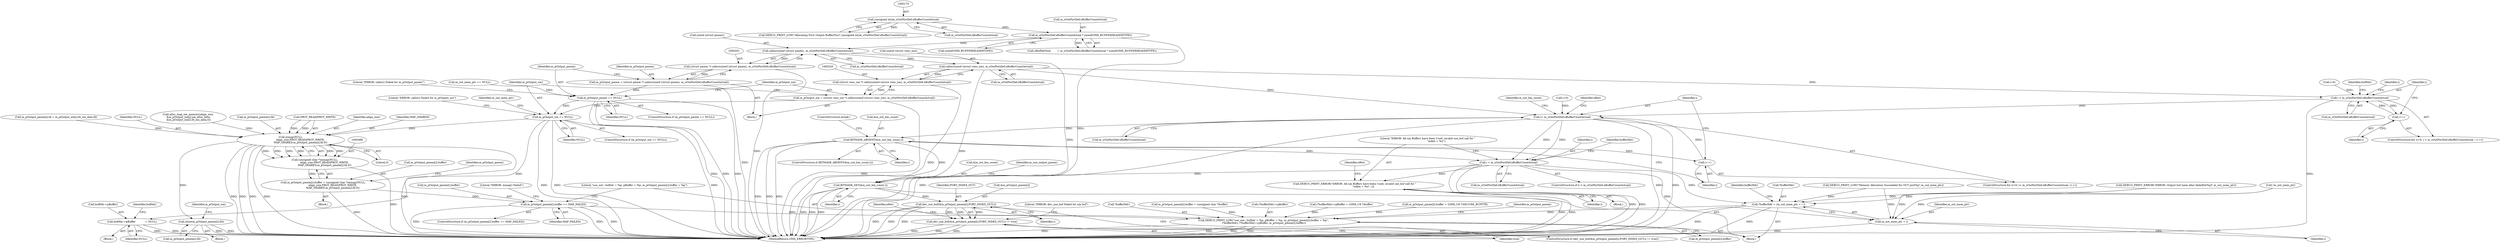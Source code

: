digraph "0_Android_89913d7df36dbeb458ce165856bd6505a2ec647d_0@API" {
"1000202" [label="(Call,calloc(sizeof (struct pmem), m_sOutPortDef.nBufferCountActual))"];
"1000176" [label="(Call,m_sOutPortDef.nBufferCountActual * sizeof(OMX_BUFFERHEADERTYPE))"];
"1000169" [label="(Call,(unsigned int)m_sOutPortDef.nBufferCountActual)"];
"1000200" [label="(Call,(struct pmem *) calloc(sizeof (struct pmem), m_sOutPortDef.nBufferCountActual))"];
"1000198" [label="(Call,m_pOutput_pmem = (struct pmem *) calloc(sizeof (struct pmem), m_sOutPortDef.nBufferCountActual))"];
"1000209" [label="(Call,m_pOutput_pmem == NULL)"];
"1000228" [label="(Call,m_pOutput_ion == NULL)"];
"1000290" [label="(Call,bufHdr->pBuffer            = NULL)"];
"1000497" [label="(Call,mmap(NULL,\n                        align_size,PROT_READ|PROT_WRITE,\n                        MAP_SHARED,m_pOutput_pmem[i].fd,0))"];
"1000495" [label="(Call,(unsigned char *)mmap(NULL,\n                        align_size,PROT_READ|PROT_WRITE,\n                        MAP_SHARED,m_pOutput_pmem[i].fd,0))"];
"1000489" [label="(Call,m_pOutput_pmem[i].buffer = (unsigned char *)mmap(NULL,\n                        align_size,PROT_READ|PROT_WRITE,\n                        MAP_SHARED,m_pOutput_pmem[i].fd,0))"];
"1000511" [label="(Call,m_pOutput_pmem[i].buffer == MAP_FAILED)"];
"1000608" [label="(Call,DEBUG_PRINT_LOW(\"use_out:: bufhdr = %p, pBuffer = %p, m_pOutput_pmem[i].buffer = %p\",\n (*bufferHdr), (*bufferHdr)->pBuffer, m_pOutput_pmem[i].buffer))"];
"1000521" [label="(Call,close(m_pOutput_pmem[i].fd))"];
"1000221" [label="(Call,calloc(sizeof (struct venc_ion), m_sOutPortDef.nBufferCountActual))"];
"1000219" [label="(Call,(struct venc_ion *) calloc(sizeof (struct venc_ion), m_sOutPortDef.nBufferCountActual))"];
"1000217" [label="(Call,m_pOutput_ion = (struct venc_ion *) calloc(sizeof (struct venc_ion), m_sOutPortDef.nBufferCountActual))"];
"1000249" [label="(Call,i < m_sOutPortDef.nBufferCountActual)"];
"1000254" [label="(Call,i++)"];
"1000344" [label="(Call,i< m_sOutPortDef.nBufferCountActual)"];
"1000353" [label="(Call,BITMASK_ABSENT(&m_out_bm_count,i))"];
"1000349" [label="(Call,i++)"];
"1000365" [label="(Call,i < m_sOutPortDef.nBufferCountActual)"];
"1000371" [label="(Call,*bufferHdr = (m_out_mem_ptr + i ))"];
"1000374" [label="(Call,m_out_mem_ptr + i)"];
"1000391" [label="(Call,BITMASK_SET(&m_out_bm_count,i))"];
"1000623" [label="(Call,dev_use_buf(&m_pOutput_pmem[i],PORT_INDEX_OUT,i))"];
"1000622" [label="(Call,dev_use_buf(&m_pOutput_pmem[i],PORT_INDEX_OUT,i) != true)"];
"1000638" [label="(Call,DEBUG_PRINT_ERROR(\"ERROR: All o/p Buffers have been Used, invalid use_buf call for \"\n                     \"index = %u\", i))"];
"1000167" [label="(Call,DEBUG_PRINT_LOW(\"Allocating First Output Buffer(%u)\",(unsigned int)m_sOutPortDef.nBufferCountActual))"];
"1000512" [label="(Call,m_pOutput_pmem[i].buffer)"];
"1000169" [label="(Call,(unsigned int)m_sOutPortDef.nBufferCountActual)"];
"1000159" [label="(Block,)"];
"1000296" [label="(Identifier,bufHdr)"];
"1000639" [label="(Literal,\"ERROR: All o/p Buffers have been Used, invalid use_buf call for \"\n                     \"index = %u\")"];
"1000340" [label="(ControlStructure,for (i=0; i< m_sOutPortDef.nBufferCountActual; i++))"];
"1000366" [label="(Identifier,i)"];
"1000345" [label="(Identifier,i)"];
"1000230" [label="(Identifier,NULL)"];
"1000157" [label="(Call,!m_out_mem_ptr)"];
"1000630" [label="(Identifier,true)"];
"1000626" [label="(Identifier,m_pOutput_pmem)"];
"1000334" [label="(Call,DEBUG_PRINT_ERROR(\"ERROR: Output buf mem alloc failed[0x%p]\",m_out_mem_ptr))"];
"1000371" [label="(Call,*bufferHdr = (m_out_mem_ptr + i ))"];
"1000211" [label="(Identifier,NULL)"];
"1000610" [label="(Call,*bufferHdr)"];
"1000373" [label="(Identifier,bufferHdr)"];
"1000621" [label="(ControlStructure,if (dev_use_buf(&m_pOutput_pmem[i],PORT_INDEX_OUT,i) != true))"];
"1000199" [label="(Identifier,m_pOutput_pmem)"];
"1000517" [label="(Identifier,MAP_FAILED)"];
"1000242" [label="(Call,DEBUG_PRINT_LOW(\"Memory Allocation Succeeded for OUT port%p\",m_out_mem_ptr))"];
"1000391" [label="(Call,BITMASK_SET(&m_out_bm_count,i))"];
"1000221" [label="(Call,calloc(sizeof (struct venc_ion), m_sOutPortDef.nBufferCountActual))"];
"1000497" [label="(Call,mmap(NULL,\n                        align_size,PROT_READ|PROT_WRITE,\n                        MAP_SHARED,m_pOutput_pmem[i].fd,0))"];
"1000210" [label="(Identifier,m_pOutput_pmem)"];
"1000509" [label="(Literal,0)"];
"1000171" [label="(Call,m_sOutPortDef.nBufferCountActual)"];
"1000190" [label="(Call,m_out_mem_ptr == NULL)"];
"1000504" [label="(Call,m_pOutput_pmem[i].fd)"];
"1000217" [label="(Call,m_pOutput_ion = (struct venc_ion *) calloc(sizeof (struct venc_ion), m_sOutPortDef.nBufferCountActual))"];
"1000520" [label="(Literal,\"ERROR: mmap() Failed\")"];
"1000367" [label="(Call,m_sOutPortDef.nBufferCountActual)"];
"1000259" [label="(Identifier,bufHdr)"];
"1000645" [label="(Identifier,eRet)"];
"1000250" [label="(Identifier,i)"];
"1000342" [label="(Identifier,i)"];
"1000354" [label="(Call,&m_out_bm_count)"];
"1000394" [label="(Identifier,i)"];
"1000202" [label="(Call,calloc(sizeof (struct pmem), m_sOutPortDef.nBufferCountActual))"];
"1000229" [label="(Identifier,m_pOutput_ion)"];
"1000500" [label="(Call,PROT_READ|PROT_WRITE)"];
"1000495" [label="(Call,(unsigned char *)mmap(NULL,\n                        align_size,PROT_READ|PROT_WRITE,\n                        MAP_SHARED,m_pOutput_pmem[i].fd,0))"];
"1000623" [label="(Call,dev_use_buf(&m_pOutput_pmem[i],PORT_INDEX_OUT,i))"];
"1000588" [label="(Call,m_pOutput_pmem[i].buffer = (unsigned char *)buffer)"];
"1000499" [label="(Identifier,align_size)"];
"1000349" [label="(Call,i++)"];
"1000350" [label="(Identifier,i)"];
"1000510" [label="(ControlStructure,if (m_pOutput_pmem[i].buffer == MAP_FAILED))"];
"1000344" [label="(Call,i< m_sOutPortDef.nBufferCountActual)"];
"1000208" [label="(ControlStructure,if (m_pOutput_pmem == NULL))"];
"1000370" [label="(Block,)"];
"1000353" [label="(Call,BITMASK_ABSENT(&m_out_bm_count,i))"];
"1000352" [label="(ControlStructure,if (BITMASK_ABSENT(&m_out_bm_count,i)))"];
"1000356" [label="(Identifier,i)"];
"1000522" [label="(Call,m_pOutput_pmem[i].fd)"];
"1000346" [label="(Call,m_sOutPortDef.nBufferCountActual)"];
"1000488" [label="(Block,)"];
"1000612" [label="(Call,(*bufferHdr)->pBuffer)"];
"1000233" [label="(Literal,\"ERROR: calloc() Failed for m_pOutput_ion\")"];
"1000237" [label="(Identifier,m_out_mem_ptr)"];
"1000374" [label="(Call,m_out_mem_ptr + i)"];
"1000377" [label="(Call,(*bufferHdr)->pBuffer = (OMX_U8 *)buffer)"];
"1000514" [label="(Identifier,m_pOutput_pmem)"];
"1000476" [label="(Call,m_pOutput_pmem[i].buffer = (OMX_U8 *)SECURE_BUFPTR)"];
"1000376" [label="(Identifier,i)"];
"1000633" [label="(Literal,\"ERROR: dev_use_buf Failed for o/p buf\")"];
"1000609" [label="(Literal,\"use_out:: bufhdr = %p, pBuffer = %p, m_pOutput_pmem[i].buffer = %p\")"];
"1000637" [label="(Block,)"];
"1000392" [label="(Call,&m_out_bm_count)"];
"1000209" [label="(Call,m_pOutput_pmem == NULL)"];
"1000521" [label="(Call,close(m_pOutput_pmem[i].fd))"];
"1000511" [label="(Call,m_pOutput_pmem[i].buffer == MAP_FAILED)"];
"1000177" [label="(Call,m_sOutPortDef.nBufferCountActual)"];
"1000642" [label="(Identifier,eRet)"];
"1000365" [label="(Call,i < m_sOutPortDef.nBufferCountActual)"];
"1000246" [label="(Call,i=0)"];
"1000372" [label="(Call,*bufferHdr)"];
"1000290" [label="(Call,bufHdr->pBuffer            = NULL)"];
"1000503" [label="(Identifier,MAP_SHARED)"];
"1000180" [label="(Call,sizeof(OMX_BUFFERHEADERTYPE))"];
"1000205" [label="(Call,m_sOutPortDef.nBufferCountActual)"];
"1000254" [label="(Call,i++)"];
"1000380" [label="(Identifier,bufferHdr)"];
"1000361" [label="(Identifier,eRet)"];
"1000249" [label="(Call,i < m_sOutPortDef.nBufferCountActual)"];
"1000256" [label="(Block,)"];
"1000203" [label="(Call,sizeof (struct pmem))"];
"1000219" [label="(Call,(struct venc_ion *) calloc(sizeof (struct venc_ion), m_sOutPortDef.nBufferCountActual))"];
"1000608" [label="(Call,DEBUG_PRINT_LOW(\"use_out:: bufhdr = %p, pBuffer = %p, m_pOutput_pmem[i].buffer = %p\",\n (*bufferHdr), (*bufferHdr)->pBuffer, m_pOutput_pmem[i].buffer))"];
"1000375" [label="(Identifier,m_out_mem_ptr)"];
"1000251" [label="(Call,m_sOutPortDef.nBufferCountActual)"];
"1000214" [label="(Literal,\"ERROR: calloc() Failed for m_pOutput_pmem\")"];
"1000198" [label="(Call,m_pOutput_pmem = (struct pmem *) calloc(sizeof (struct pmem), m_sOutPortDef.nBufferCountActual))"];
"1000174" [label="(Call,nBufHdrSize        = m_sOutPortDef.nBufferCountActual * sizeof(OMX_BUFFERHEADERTYPE))"];
"1000364" [label="(ControlStructure,if (i < m_sOutPortDef.nBufferCountActual))"];
"1000628" [label="(Identifier,PORT_INDEX_OUT)"];
"1000224" [label="(Call,m_sOutPortDef.nBufferCountActual)"];
"1000255" [label="(Identifier,i)"];
"1000638" [label="(Call,DEBUG_PRINT_ERROR(\"ERROR: All o/p Buffers have been Used, invalid use_buf call for \"\n                     \"index = %u\", i))"];
"1000176" [label="(Call,m_sOutPortDef.nBufferCountActual * sizeof(OMX_BUFFERHEADERTYPE))"];
"1000447" [label="(Call,m_pOutput_pmem[i].fd = m_pOutput_ion[i].fd_ion_data.fd)"];
"1000358" [label="(ControlStructure,break;)"];
"1000616" [label="(Call,m_pOutput_pmem[i].buffer)"];
"1000397" [label="(Identifier,m_use_output_pmem)"];
"1000640" [label="(Identifier,i)"];
"1000222" [label="(Call,sizeof (struct venc_ion))"];
"1000490" [label="(Call,m_pOutput_pmem[i].buffer)"];
"1000498" [label="(Identifier,NULL)"];
"1000530" [label="(Identifier,m_pOutput_ion)"];
"1000200" [label="(Call,(struct pmem *) calloc(sizeof (struct pmem), m_sOutPortDef.nBufferCountActual))"];
"1000294" [label="(Identifier,NULL)"];
"1000355" [label="(Identifier,m_out_bm_count)"];
"1000218" [label="(Identifier,m_pOutput_ion)"];
"1000419" [label="(Call,alloc_map_ion_memory(align_size,\n &m_pOutput_ion[i].ion_alloc_data,\n &m_pOutput_ion[i].fd_ion_data,0))"];
"1000341" [label="(Call,i=0)"];
"1000518" [label="(Block,)"];
"1000228" [label="(Call,m_pOutput_ion == NULL)"];
"1000646" [label="(MethodReturn,OMX_ERRORTYPE)"];
"1000291" [label="(Call,bufHdr->pBuffer)"];
"1000622" [label="(Call,dev_use_buf(&m_pOutput_pmem[i],PORT_INDEX_OUT,i) != true)"];
"1000245" [label="(ControlStructure,for (i=0; i < m_sOutPortDef.nBufferCountActual ; i++))"];
"1000624" [label="(Call,&m_pOutput_pmem[i])"];
"1000489" [label="(Call,m_pOutput_pmem[i].buffer = (unsigned char *)mmap(NULL,\n                        align_size,PROT_READ|PROT_WRITE,\n                        MAP_SHARED,m_pOutput_pmem[i].fd,0))"];
"1000629" [label="(Identifier,i)"];
"1000227" [label="(ControlStructure,if (m_pOutput_ion == NULL))"];
"1000202" -> "1000200"  [label="AST: "];
"1000202" -> "1000205"  [label="CFG: "];
"1000203" -> "1000202"  [label="AST: "];
"1000205" -> "1000202"  [label="AST: "];
"1000200" -> "1000202"  [label="CFG: "];
"1000202" -> "1000646"  [label="DDG: "];
"1000202" -> "1000200"  [label="DDG: "];
"1000176" -> "1000202"  [label="DDG: "];
"1000202" -> "1000221"  [label="DDG: "];
"1000176" -> "1000174"  [label="AST: "];
"1000176" -> "1000180"  [label="CFG: "];
"1000177" -> "1000176"  [label="AST: "];
"1000180" -> "1000176"  [label="AST: "];
"1000174" -> "1000176"  [label="CFG: "];
"1000176" -> "1000646"  [label="DDG: "];
"1000176" -> "1000174"  [label="DDG: "];
"1000169" -> "1000176"  [label="DDG: "];
"1000169" -> "1000167"  [label="AST: "];
"1000169" -> "1000171"  [label="CFG: "];
"1000170" -> "1000169"  [label="AST: "];
"1000171" -> "1000169"  [label="AST: "];
"1000167" -> "1000169"  [label="CFG: "];
"1000169" -> "1000167"  [label="DDG: "];
"1000200" -> "1000198"  [label="AST: "];
"1000201" -> "1000200"  [label="AST: "];
"1000198" -> "1000200"  [label="CFG: "];
"1000200" -> "1000646"  [label="DDG: "];
"1000200" -> "1000198"  [label="DDG: "];
"1000198" -> "1000159"  [label="AST: "];
"1000199" -> "1000198"  [label="AST: "];
"1000210" -> "1000198"  [label="CFG: "];
"1000198" -> "1000646"  [label="DDG: "];
"1000198" -> "1000209"  [label="DDG: "];
"1000209" -> "1000208"  [label="AST: "];
"1000209" -> "1000211"  [label="CFG: "];
"1000210" -> "1000209"  [label="AST: "];
"1000211" -> "1000209"  [label="AST: "];
"1000214" -> "1000209"  [label="CFG: "];
"1000218" -> "1000209"  [label="CFG: "];
"1000209" -> "1000646"  [label="DDG: "];
"1000209" -> "1000646"  [label="DDG: "];
"1000209" -> "1000646"  [label="DDG: "];
"1000190" -> "1000209"  [label="DDG: "];
"1000209" -> "1000228"  [label="DDG: "];
"1000228" -> "1000227"  [label="AST: "];
"1000228" -> "1000230"  [label="CFG: "];
"1000229" -> "1000228"  [label="AST: "];
"1000230" -> "1000228"  [label="AST: "];
"1000233" -> "1000228"  [label="CFG: "];
"1000237" -> "1000228"  [label="CFG: "];
"1000228" -> "1000646"  [label="DDG: "];
"1000228" -> "1000646"  [label="DDG: "];
"1000228" -> "1000646"  [label="DDG: "];
"1000217" -> "1000228"  [label="DDG: "];
"1000228" -> "1000290"  [label="DDG: "];
"1000228" -> "1000497"  [label="DDG: "];
"1000290" -> "1000256"  [label="AST: "];
"1000290" -> "1000294"  [label="CFG: "];
"1000291" -> "1000290"  [label="AST: "];
"1000294" -> "1000290"  [label="AST: "];
"1000296" -> "1000290"  [label="CFG: "];
"1000290" -> "1000646"  [label="DDG: "];
"1000290" -> "1000646"  [label="DDG: "];
"1000497" -> "1000495"  [label="AST: "];
"1000497" -> "1000509"  [label="CFG: "];
"1000498" -> "1000497"  [label="AST: "];
"1000499" -> "1000497"  [label="AST: "];
"1000500" -> "1000497"  [label="AST: "];
"1000503" -> "1000497"  [label="AST: "];
"1000504" -> "1000497"  [label="AST: "];
"1000509" -> "1000497"  [label="AST: "];
"1000495" -> "1000497"  [label="CFG: "];
"1000497" -> "1000646"  [label="DDG: "];
"1000497" -> "1000646"  [label="DDG: "];
"1000497" -> "1000646"  [label="DDG: "];
"1000497" -> "1000646"  [label="DDG: "];
"1000497" -> "1000646"  [label="DDG: "];
"1000497" -> "1000495"  [label="DDG: "];
"1000497" -> "1000495"  [label="DDG: "];
"1000497" -> "1000495"  [label="DDG: "];
"1000497" -> "1000495"  [label="DDG: "];
"1000497" -> "1000495"  [label="DDG: "];
"1000497" -> "1000495"  [label="DDG: "];
"1000419" -> "1000497"  [label="DDG: "];
"1000500" -> "1000497"  [label="DDG: "];
"1000500" -> "1000497"  [label="DDG: "];
"1000447" -> "1000497"  [label="DDG: "];
"1000497" -> "1000521"  [label="DDG: "];
"1000495" -> "1000489"  [label="AST: "];
"1000496" -> "1000495"  [label="AST: "];
"1000489" -> "1000495"  [label="CFG: "];
"1000495" -> "1000646"  [label="DDG: "];
"1000495" -> "1000489"  [label="DDG: "];
"1000489" -> "1000488"  [label="AST: "];
"1000490" -> "1000489"  [label="AST: "];
"1000514" -> "1000489"  [label="CFG: "];
"1000489" -> "1000646"  [label="DDG: "];
"1000489" -> "1000511"  [label="DDG: "];
"1000511" -> "1000510"  [label="AST: "];
"1000511" -> "1000517"  [label="CFG: "];
"1000512" -> "1000511"  [label="AST: "];
"1000517" -> "1000511"  [label="AST: "];
"1000520" -> "1000511"  [label="CFG: "];
"1000609" -> "1000511"  [label="CFG: "];
"1000511" -> "1000646"  [label="DDG: "];
"1000511" -> "1000646"  [label="DDG: "];
"1000511" -> "1000646"  [label="DDG: "];
"1000511" -> "1000608"  [label="DDG: "];
"1000608" -> "1000370"  [label="AST: "];
"1000608" -> "1000616"  [label="CFG: "];
"1000609" -> "1000608"  [label="AST: "];
"1000610" -> "1000608"  [label="AST: "];
"1000612" -> "1000608"  [label="AST: "];
"1000616" -> "1000608"  [label="AST: "];
"1000626" -> "1000608"  [label="CFG: "];
"1000608" -> "1000646"  [label="DDG: "];
"1000608" -> "1000646"  [label="DDG: "];
"1000608" -> "1000646"  [label="DDG: "];
"1000608" -> "1000646"  [label="DDG: "];
"1000371" -> "1000608"  [label="DDG: "];
"1000377" -> "1000608"  [label="DDG: "];
"1000588" -> "1000608"  [label="DDG: "];
"1000476" -> "1000608"  [label="DDG: "];
"1000521" -> "1000518"  [label="AST: "];
"1000521" -> "1000522"  [label="CFG: "];
"1000522" -> "1000521"  [label="AST: "];
"1000530" -> "1000521"  [label="CFG: "];
"1000521" -> "1000646"  [label="DDG: "];
"1000521" -> "1000646"  [label="DDG: "];
"1000221" -> "1000219"  [label="AST: "];
"1000221" -> "1000224"  [label="CFG: "];
"1000222" -> "1000221"  [label="AST: "];
"1000224" -> "1000221"  [label="AST: "];
"1000219" -> "1000221"  [label="CFG: "];
"1000221" -> "1000646"  [label="DDG: "];
"1000221" -> "1000219"  [label="DDG: "];
"1000221" -> "1000249"  [label="DDG: "];
"1000221" -> "1000344"  [label="DDG: "];
"1000219" -> "1000217"  [label="AST: "];
"1000220" -> "1000219"  [label="AST: "];
"1000217" -> "1000219"  [label="CFG: "];
"1000219" -> "1000646"  [label="DDG: "];
"1000219" -> "1000217"  [label="DDG: "];
"1000217" -> "1000159"  [label="AST: "];
"1000218" -> "1000217"  [label="AST: "];
"1000229" -> "1000217"  [label="CFG: "];
"1000217" -> "1000646"  [label="DDG: "];
"1000249" -> "1000245"  [label="AST: "];
"1000249" -> "1000251"  [label="CFG: "];
"1000250" -> "1000249"  [label="AST: "];
"1000251" -> "1000249"  [label="AST: "];
"1000259" -> "1000249"  [label="CFG: "];
"1000342" -> "1000249"  [label="CFG: "];
"1000249" -> "1000646"  [label="DDG: "];
"1000254" -> "1000249"  [label="DDG: "];
"1000246" -> "1000249"  [label="DDG: "];
"1000249" -> "1000254"  [label="DDG: "];
"1000249" -> "1000344"  [label="DDG: "];
"1000254" -> "1000245"  [label="AST: "];
"1000254" -> "1000255"  [label="CFG: "];
"1000255" -> "1000254"  [label="AST: "];
"1000250" -> "1000254"  [label="CFG: "];
"1000344" -> "1000340"  [label="AST: "];
"1000344" -> "1000346"  [label="CFG: "];
"1000345" -> "1000344"  [label="AST: "];
"1000346" -> "1000344"  [label="AST: "];
"1000355" -> "1000344"  [label="CFG: "];
"1000361" -> "1000344"  [label="CFG: "];
"1000344" -> "1000646"  [label="DDG: "];
"1000344" -> "1000646"  [label="DDG: "];
"1000344" -> "1000646"  [label="DDG: "];
"1000341" -> "1000344"  [label="DDG: "];
"1000349" -> "1000344"  [label="DDG: "];
"1000344" -> "1000353"  [label="DDG: "];
"1000344" -> "1000365"  [label="DDG: "];
"1000344" -> "1000365"  [label="DDG: "];
"1000353" -> "1000352"  [label="AST: "];
"1000353" -> "1000356"  [label="CFG: "];
"1000354" -> "1000353"  [label="AST: "];
"1000356" -> "1000353"  [label="AST: "];
"1000358" -> "1000353"  [label="CFG: "];
"1000350" -> "1000353"  [label="CFG: "];
"1000353" -> "1000646"  [label="DDG: "];
"1000353" -> "1000646"  [label="DDG: "];
"1000353" -> "1000646"  [label="DDG: "];
"1000353" -> "1000349"  [label="DDG: "];
"1000353" -> "1000365"  [label="DDG: "];
"1000353" -> "1000391"  [label="DDG: "];
"1000349" -> "1000340"  [label="AST: "];
"1000349" -> "1000350"  [label="CFG: "];
"1000350" -> "1000349"  [label="AST: "];
"1000345" -> "1000349"  [label="CFG: "];
"1000365" -> "1000364"  [label="AST: "];
"1000365" -> "1000367"  [label="CFG: "];
"1000366" -> "1000365"  [label="AST: "];
"1000367" -> "1000365"  [label="AST: "];
"1000373" -> "1000365"  [label="CFG: "];
"1000639" -> "1000365"  [label="CFG: "];
"1000365" -> "1000646"  [label="DDG: "];
"1000365" -> "1000646"  [label="DDG: "];
"1000365" -> "1000371"  [label="DDG: "];
"1000365" -> "1000374"  [label="DDG: "];
"1000365" -> "1000391"  [label="DDG: "];
"1000365" -> "1000638"  [label="DDG: "];
"1000371" -> "1000370"  [label="AST: "];
"1000371" -> "1000374"  [label="CFG: "];
"1000372" -> "1000371"  [label="AST: "];
"1000374" -> "1000371"  [label="AST: "];
"1000380" -> "1000371"  [label="CFG: "];
"1000371" -> "1000646"  [label="DDG: "];
"1000371" -> "1000646"  [label="DDG: "];
"1000334" -> "1000371"  [label="DDG: "];
"1000157" -> "1000371"  [label="DDG: "];
"1000242" -> "1000371"  [label="DDG: "];
"1000374" -> "1000376"  [label="CFG: "];
"1000375" -> "1000374"  [label="AST: "];
"1000376" -> "1000374"  [label="AST: "];
"1000374" -> "1000646"  [label="DDG: "];
"1000334" -> "1000374"  [label="DDG: "];
"1000157" -> "1000374"  [label="DDG: "];
"1000242" -> "1000374"  [label="DDG: "];
"1000391" -> "1000370"  [label="AST: "];
"1000391" -> "1000394"  [label="CFG: "];
"1000392" -> "1000391"  [label="AST: "];
"1000394" -> "1000391"  [label="AST: "];
"1000397" -> "1000391"  [label="CFG: "];
"1000391" -> "1000646"  [label="DDG: "];
"1000391" -> "1000646"  [label="DDG: "];
"1000391" -> "1000646"  [label="DDG: "];
"1000391" -> "1000623"  [label="DDG: "];
"1000623" -> "1000622"  [label="AST: "];
"1000623" -> "1000629"  [label="CFG: "];
"1000624" -> "1000623"  [label="AST: "];
"1000628" -> "1000623"  [label="AST: "];
"1000629" -> "1000623"  [label="AST: "];
"1000630" -> "1000623"  [label="CFG: "];
"1000623" -> "1000646"  [label="DDG: "];
"1000623" -> "1000646"  [label="DDG: "];
"1000623" -> "1000646"  [label="DDG: "];
"1000623" -> "1000622"  [label="DDG: "];
"1000623" -> "1000622"  [label="DDG: "];
"1000623" -> "1000622"  [label="DDG: "];
"1000622" -> "1000621"  [label="AST: "];
"1000622" -> "1000630"  [label="CFG: "];
"1000630" -> "1000622"  [label="AST: "];
"1000633" -> "1000622"  [label="CFG: "];
"1000645" -> "1000622"  [label="CFG: "];
"1000622" -> "1000646"  [label="DDG: "];
"1000622" -> "1000646"  [label="DDG: "];
"1000622" -> "1000646"  [label="DDG: "];
"1000638" -> "1000637"  [label="AST: "];
"1000638" -> "1000640"  [label="CFG: "];
"1000639" -> "1000638"  [label="AST: "];
"1000640" -> "1000638"  [label="AST: "];
"1000642" -> "1000638"  [label="CFG: "];
"1000638" -> "1000646"  [label="DDG: "];
"1000638" -> "1000646"  [label="DDG: "];
}
